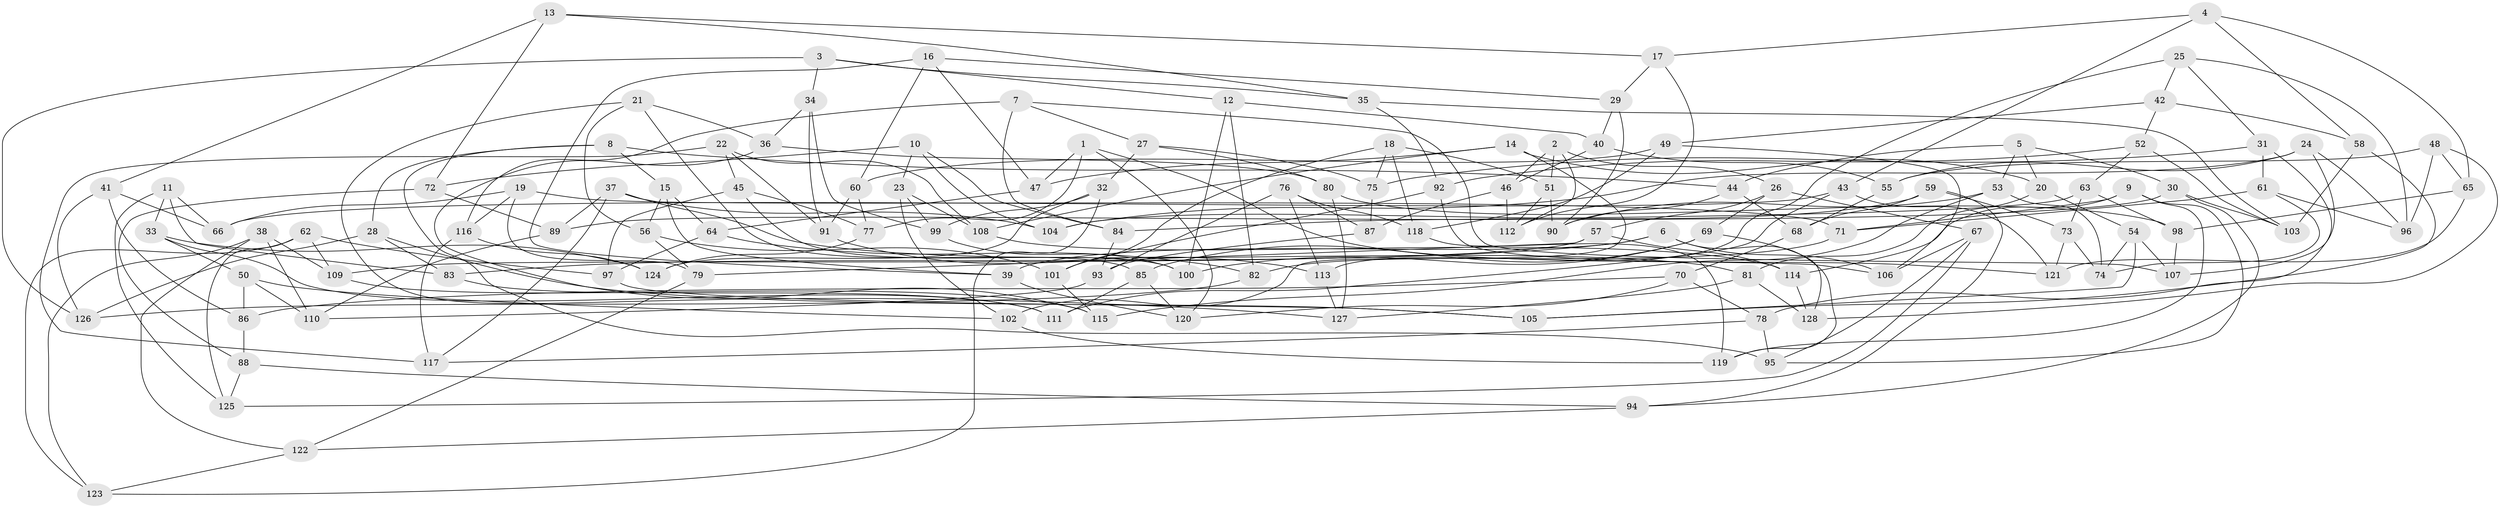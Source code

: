 // coarse degree distribution, {4: 0.35443037974683544, 5: 0.02531645569620253, 6: 0.5949367088607594, 3: 0.02531645569620253}
// Generated by graph-tools (version 1.1) at 2025/52/02/27/25 19:52:27]
// undirected, 128 vertices, 256 edges
graph export_dot {
graph [start="1"]
  node [color=gray90,style=filled];
  1;
  2;
  3;
  4;
  5;
  6;
  7;
  8;
  9;
  10;
  11;
  12;
  13;
  14;
  15;
  16;
  17;
  18;
  19;
  20;
  21;
  22;
  23;
  24;
  25;
  26;
  27;
  28;
  29;
  30;
  31;
  32;
  33;
  34;
  35;
  36;
  37;
  38;
  39;
  40;
  41;
  42;
  43;
  44;
  45;
  46;
  47;
  48;
  49;
  50;
  51;
  52;
  53;
  54;
  55;
  56;
  57;
  58;
  59;
  60;
  61;
  62;
  63;
  64;
  65;
  66;
  67;
  68;
  69;
  70;
  71;
  72;
  73;
  74;
  75;
  76;
  77;
  78;
  79;
  80;
  81;
  82;
  83;
  84;
  85;
  86;
  87;
  88;
  89;
  90;
  91;
  92;
  93;
  94;
  95;
  96;
  97;
  98;
  99;
  100;
  101;
  102;
  103;
  104;
  105;
  106;
  107;
  108;
  109;
  110;
  111;
  112;
  113;
  114;
  115;
  116;
  117;
  118;
  119;
  120;
  121;
  122;
  123;
  124;
  125;
  126;
  127;
  128;
  1 -- 77;
  1 -- 121;
  1 -- 47;
  1 -- 120;
  2 -- 112;
  2 -- 26;
  2 -- 46;
  2 -- 51;
  3 -- 34;
  3 -- 35;
  3 -- 126;
  3 -- 12;
  4 -- 43;
  4 -- 58;
  4 -- 17;
  4 -- 65;
  5 -- 30;
  5 -- 53;
  5 -- 44;
  5 -- 20;
  6 -- 83;
  6 -- 119;
  6 -- 106;
  6 -- 39;
  7 -- 84;
  7 -- 27;
  7 -- 107;
  7 -- 116;
  8 -- 15;
  8 -- 95;
  8 -- 44;
  8 -- 28;
  9 -- 119;
  9 -- 71;
  9 -- 95;
  9 -- 114;
  10 -- 23;
  10 -- 104;
  10 -- 72;
  10 -- 84;
  11 -- 33;
  11 -- 83;
  11 -- 66;
  11 -- 125;
  12 -- 40;
  12 -- 82;
  12 -- 100;
  13 -- 72;
  13 -- 41;
  13 -- 17;
  13 -- 35;
  14 -- 108;
  14 -- 20;
  14 -- 102;
  14 -- 47;
  15 -- 64;
  15 -- 39;
  15 -- 56;
  16 -- 39;
  16 -- 29;
  16 -- 60;
  16 -- 47;
  17 -- 29;
  17 -- 112;
  18 -- 118;
  18 -- 51;
  18 -- 75;
  18 -- 101;
  19 -- 66;
  19 -- 71;
  19 -- 79;
  19 -- 116;
  20 -- 81;
  20 -- 54;
  21 -- 56;
  21 -- 127;
  21 -- 85;
  21 -- 36;
  22 -- 117;
  22 -- 108;
  22 -- 91;
  22 -- 45;
  23 -- 99;
  23 -- 108;
  23 -- 102;
  24 -- 104;
  24 -- 96;
  24 -- 55;
  24 -- 107;
  25 -- 113;
  25 -- 42;
  25 -- 96;
  25 -- 31;
  26 -- 69;
  26 -- 57;
  26 -- 67;
  27 -- 75;
  27 -- 32;
  27 -- 80;
  28 -- 105;
  28 -- 126;
  28 -- 83;
  29 -- 90;
  29 -- 40;
  30 -- 94;
  30 -- 89;
  30 -- 103;
  31 -- 78;
  31 -- 61;
  31 -- 75;
  32 -- 99;
  32 -- 123;
  32 -- 124;
  33 -- 50;
  33 -- 111;
  33 -- 124;
  34 -- 36;
  34 -- 99;
  34 -- 91;
  35 -- 92;
  35 -- 103;
  36 -- 115;
  36 -- 80;
  37 -- 117;
  37 -- 104;
  37 -- 81;
  37 -- 89;
  38 -- 110;
  38 -- 122;
  38 -- 109;
  38 -- 123;
  39 -- 120;
  40 -- 55;
  40 -- 46;
  41 -- 86;
  41 -- 126;
  41 -- 66;
  42 -- 52;
  42 -- 58;
  42 -- 49;
  43 -- 121;
  43 -- 111;
  43 -- 66;
  44 -- 68;
  44 -- 90;
  45 -- 77;
  45 -- 97;
  45 -- 100;
  46 -- 112;
  46 -- 87;
  47 -- 64;
  48 -- 65;
  48 -- 55;
  48 -- 96;
  48 -- 128;
  49 -- 106;
  49 -- 60;
  49 -- 118;
  50 -- 110;
  50 -- 86;
  50 -- 102;
  51 -- 112;
  51 -- 90;
  52 -- 103;
  52 -- 63;
  52 -- 92;
  53 -- 90;
  53 -- 74;
  53 -- 115;
  54 -- 74;
  54 -- 107;
  54 -- 105;
  55 -- 68;
  56 -- 79;
  56 -- 101;
  57 -- 79;
  57 -- 114;
  57 -- 109;
  58 -- 105;
  58 -- 103;
  59 -- 73;
  59 -- 94;
  59 -- 104;
  59 -- 68;
  60 -- 91;
  60 -- 77;
  61 -- 96;
  61 -- 71;
  61 -- 74;
  62 -- 97;
  62 -- 109;
  62 -- 125;
  62 -- 123;
  63 -- 73;
  63 -- 84;
  63 -- 98;
  64 -- 97;
  64 -- 82;
  65 -- 98;
  65 -- 121;
  67 -- 95;
  67 -- 125;
  67 -- 106;
  68 -- 70;
  69 -- 128;
  69 -- 85;
  69 -- 100;
  70 -- 78;
  70 -- 120;
  70 -- 86;
  71 -- 82;
  72 -- 88;
  72 -- 89;
  73 -- 74;
  73 -- 121;
  75 -- 87;
  76 -- 113;
  76 -- 87;
  76 -- 118;
  76 -- 93;
  77 -- 124;
  78 -- 117;
  78 -- 95;
  79 -- 122;
  80 -- 98;
  80 -- 127;
  81 -- 128;
  81 -- 127;
  82 -- 126;
  83 -- 111;
  84 -- 93;
  85 -- 111;
  85 -- 120;
  86 -- 88;
  87 -- 93;
  88 -- 94;
  88 -- 125;
  89 -- 110;
  91 -- 113;
  92 -- 106;
  92 -- 101;
  93 -- 110;
  94 -- 122;
  97 -- 105;
  98 -- 107;
  99 -- 100;
  101 -- 115;
  102 -- 119;
  108 -- 114;
  109 -- 115;
  113 -- 127;
  114 -- 128;
  116 -- 117;
  116 -- 124;
  118 -- 119;
  122 -- 123;
}
